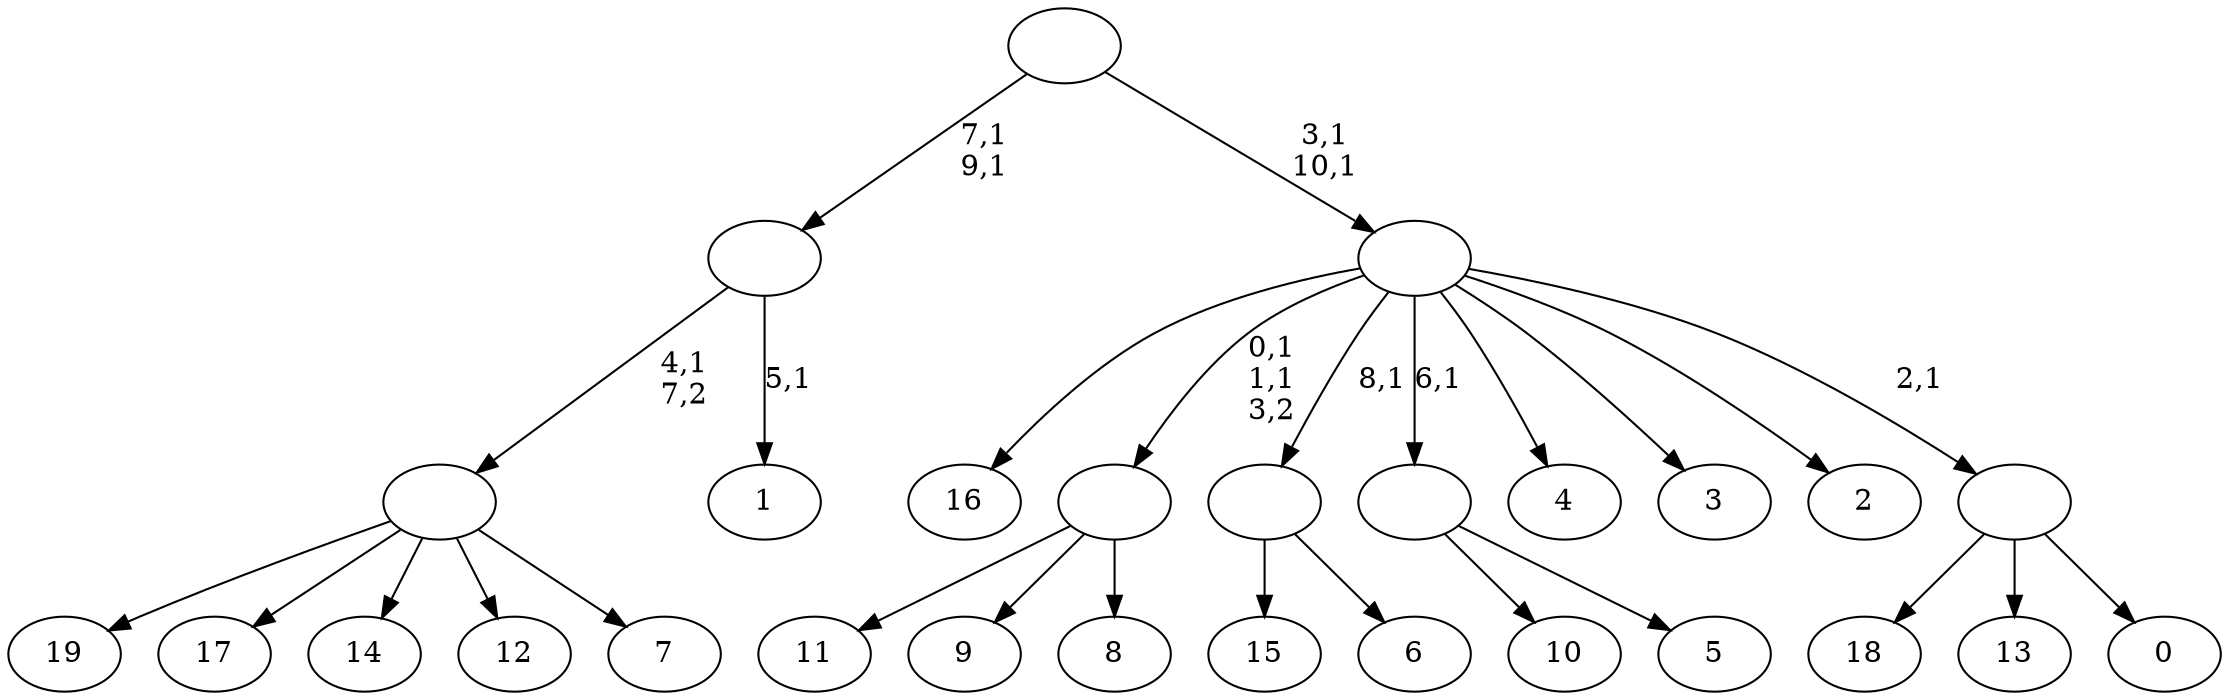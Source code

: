 digraph T {
	31 [label="19"]
	30 [label="18"]
	29 [label="17"]
	28 [label="16"]
	27 [label="15"]
	26 [label="14"]
	25 [label="13"]
	24 [label="12"]
	23 [label="11"]
	22 [label="10"]
	21 [label="9"]
	20 [label="8"]
	19 [label=""]
	17 [label="7"]
	16 [label=""]
	15 [label="6"]
	14 [label=""]
	13 [label="5"]
	12 [label=""]
	11 [label="4"]
	10 [label="3"]
	9 [label="2"]
	8 [label="1"]
	6 [label=""]
	4 [label="0"]
	3 [label=""]
	2 [label=""]
	0 [label=""]
	19 -> 23 [label=""]
	19 -> 21 [label=""]
	19 -> 20 [label=""]
	16 -> 31 [label=""]
	16 -> 29 [label=""]
	16 -> 26 [label=""]
	16 -> 24 [label=""]
	16 -> 17 [label=""]
	14 -> 27 [label=""]
	14 -> 15 [label=""]
	12 -> 22 [label=""]
	12 -> 13 [label=""]
	6 -> 8 [label="5,1"]
	6 -> 16 [label="4,1\n7,2"]
	3 -> 30 [label=""]
	3 -> 25 [label=""]
	3 -> 4 [label=""]
	2 -> 19 [label="0,1\n1,1\n3,2"]
	2 -> 28 [label=""]
	2 -> 14 [label="8,1"]
	2 -> 12 [label="6,1"]
	2 -> 11 [label=""]
	2 -> 10 [label=""]
	2 -> 9 [label=""]
	2 -> 3 [label="2,1"]
	0 -> 2 [label="3,1\n10,1"]
	0 -> 6 [label="7,1\n9,1"]
}
